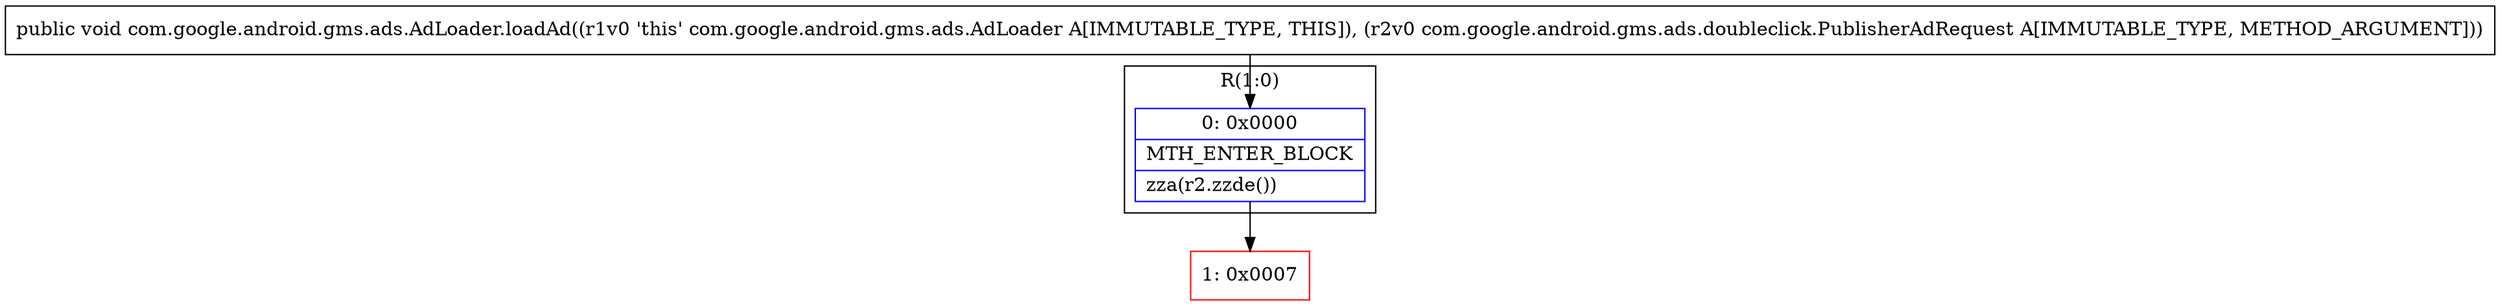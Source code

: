 digraph "CFG forcom.google.android.gms.ads.AdLoader.loadAd(Lcom\/google\/android\/gms\/ads\/doubleclick\/PublisherAdRequest;)V" {
subgraph cluster_Region_66478642 {
label = "R(1:0)";
node [shape=record,color=blue];
Node_0 [shape=record,label="{0\:\ 0x0000|MTH_ENTER_BLOCK\l|zza(r2.zzde())\l}"];
}
Node_1 [shape=record,color=red,label="{1\:\ 0x0007}"];
MethodNode[shape=record,label="{public void com.google.android.gms.ads.AdLoader.loadAd((r1v0 'this' com.google.android.gms.ads.AdLoader A[IMMUTABLE_TYPE, THIS]), (r2v0 com.google.android.gms.ads.doubleclick.PublisherAdRequest A[IMMUTABLE_TYPE, METHOD_ARGUMENT])) }"];
MethodNode -> Node_0;
Node_0 -> Node_1;
}

